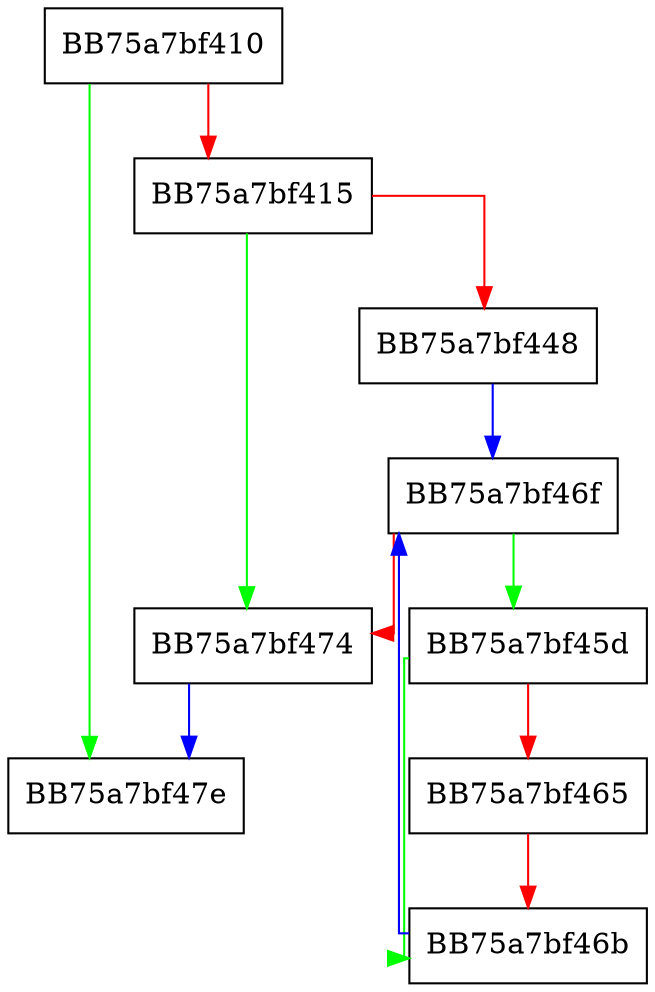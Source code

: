 digraph tls_callback_0 {
  node [shape="box"];
  graph [splines=ortho];
  BB75a7bf410 -> BB75a7bf47e [color="green"];
  BB75a7bf410 -> BB75a7bf415 [color="red"];
  BB75a7bf415 -> BB75a7bf474 [color="green"];
  BB75a7bf415 -> BB75a7bf448 [color="red"];
  BB75a7bf448 -> BB75a7bf46f [color="blue"];
  BB75a7bf45d -> BB75a7bf46b [color="green"];
  BB75a7bf45d -> BB75a7bf465 [color="red"];
  BB75a7bf465 -> BB75a7bf46b [color="red"];
  BB75a7bf46b -> BB75a7bf46f [color="blue"];
  BB75a7bf46f -> BB75a7bf45d [color="green"];
  BB75a7bf46f -> BB75a7bf474 [color="red"];
  BB75a7bf474 -> BB75a7bf47e [color="blue"];
}